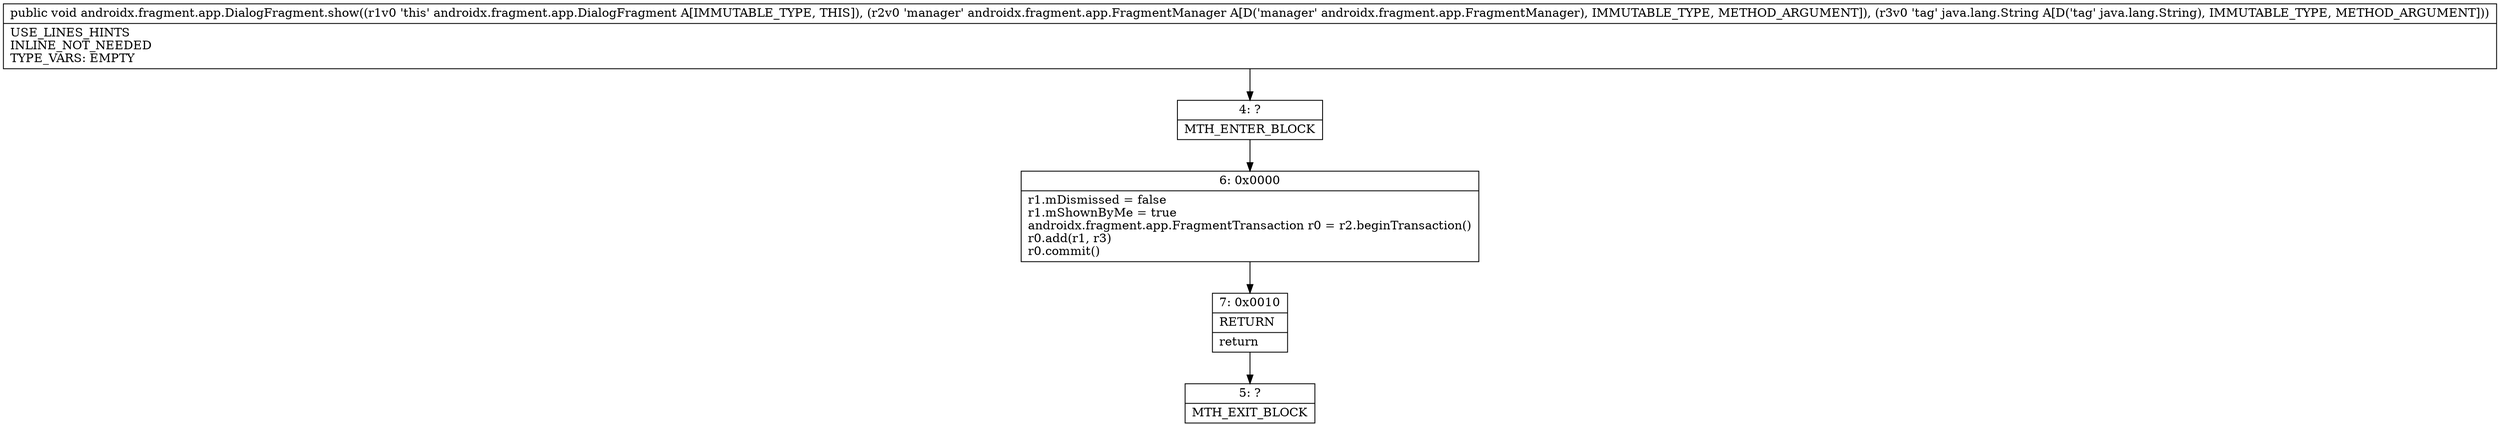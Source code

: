 digraph "CFG forandroidx.fragment.app.DialogFragment.show(Landroidx\/fragment\/app\/FragmentManager;Ljava\/lang\/String;)V" {
Node_4 [shape=record,label="{4\:\ ?|MTH_ENTER_BLOCK\l}"];
Node_6 [shape=record,label="{6\:\ 0x0000|r1.mDismissed = false\lr1.mShownByMe = true\landroidx.fragment.app.FragmentTransaction r0 = r2.beginTransaction()\lr0.add(r1, r3)\lr0.commit()\l}"];
Node_7 [shape=record,label="{7\:\ 0x0010|RETURN\l|return\l}"];
Node_5 [shape=record,label="{5\:\ ?|MTH_EXIT_BLOCK\l}"];
MethodNode[shape=record,label="{public void androidx.fragment.app.DialogFragment.show((r1v0 'this' androidx.fragment.app.DialogFragment A[IMMUTABLE_TYPE, THIS]), (r2v0 'manager' androidx.fragment.app.FragmentManager A[D('manager' androidx.fragment.app.FragmentManager), IMMUTABLE_TYPE, METHOD_ARGUMENT]), (r3v0 'tag' java.lang.String A[D('tag' java.lang.String), IMMUTABLE_TYPE, METHOD_ARGUMENT]))  | USE_LINES_HINTS\lINLINE_NOT_NEEDED\lTYPE_VARS: EMPTY\l}"];
MethodNode -> Node_4;Node_4 -> Node_6;
Node_6 -> Node_7;
Node_7 -> Node_5;
}

